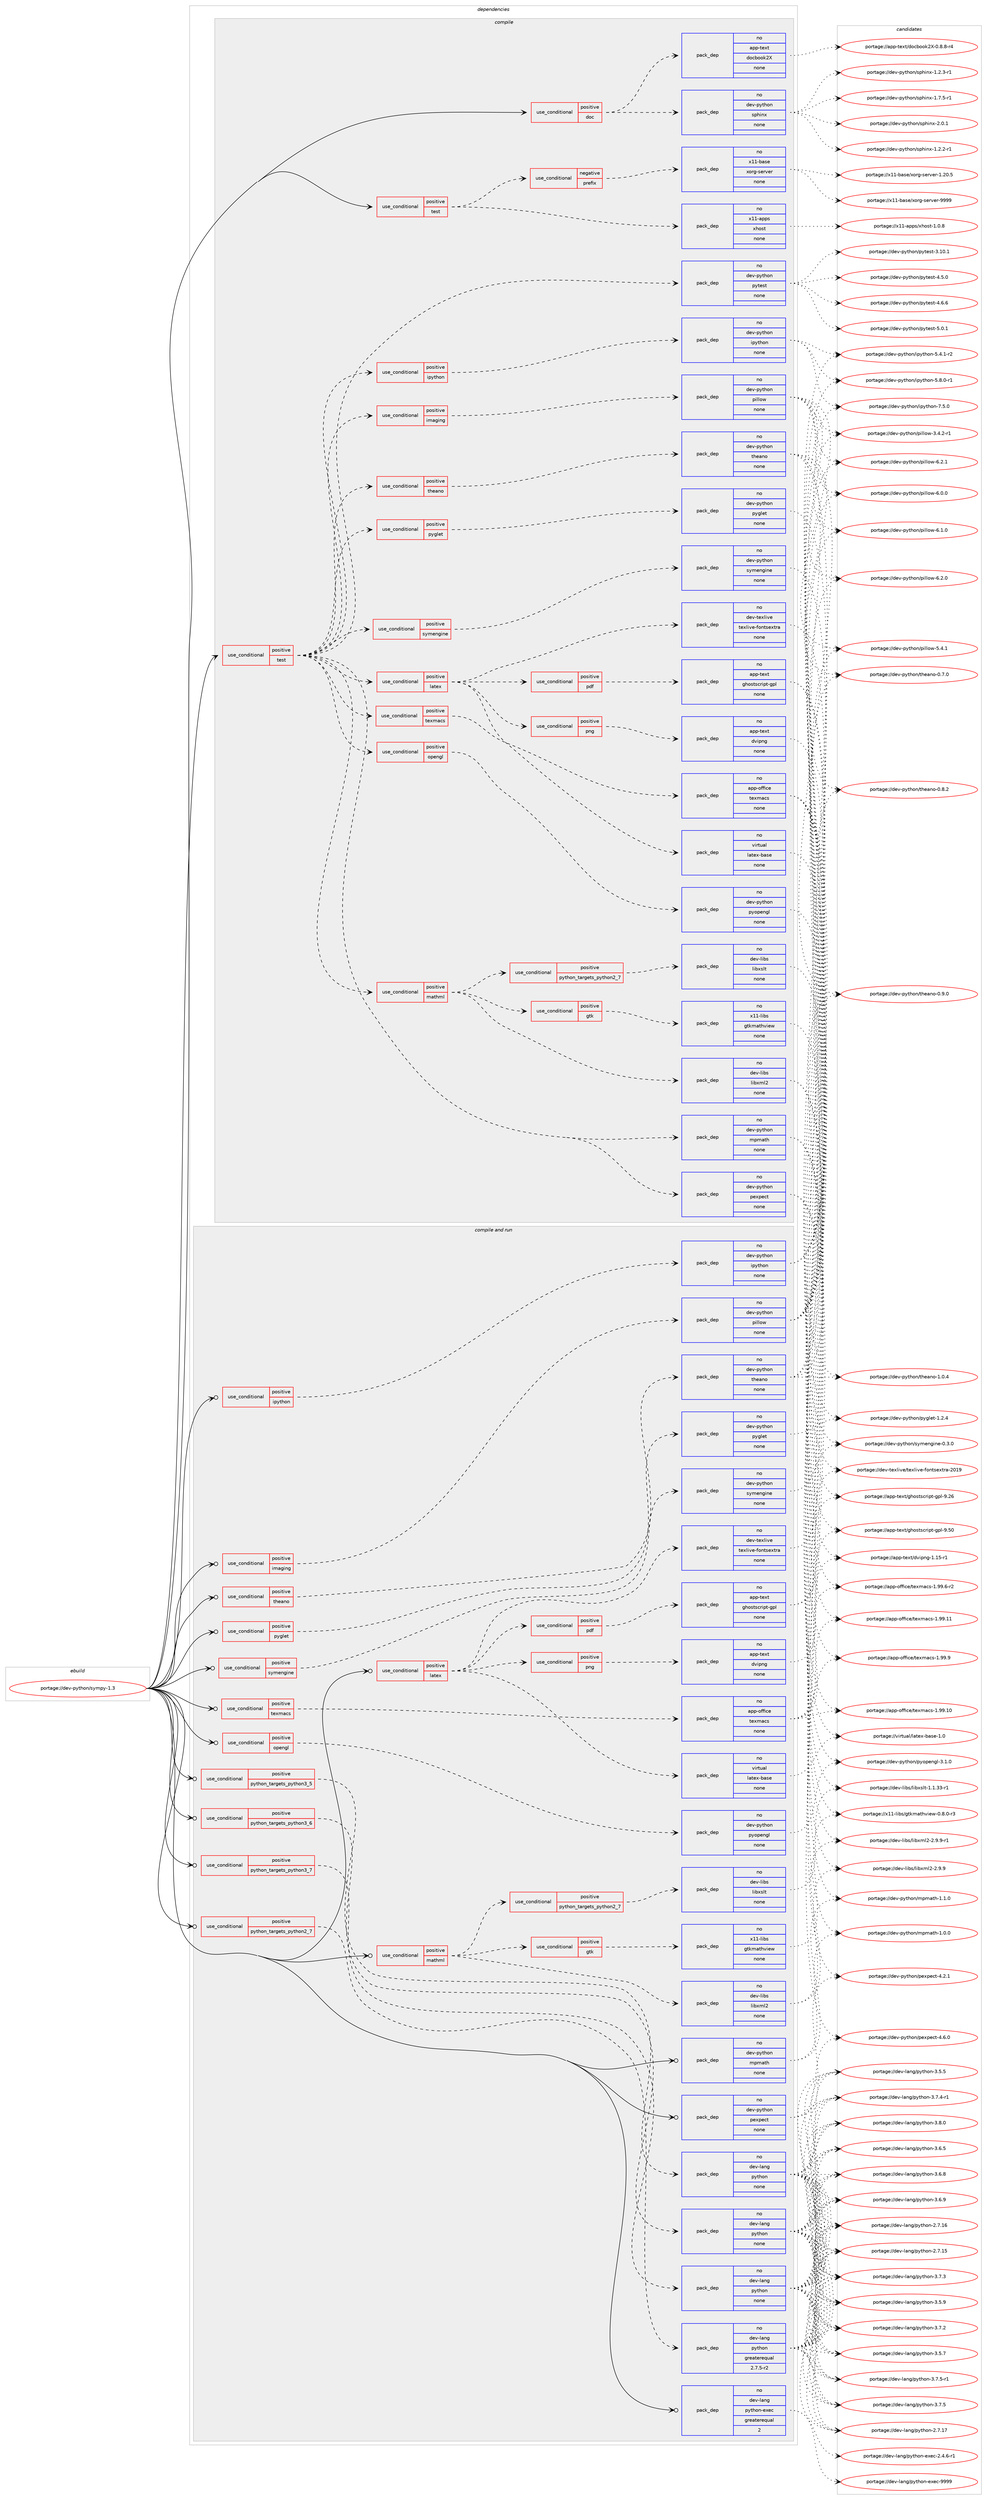 digraph prolog {

# *************
# Graph options
# *************

newrank=true;
concentrate=true;
compound=true;
graph [rankdir=LR,fontname=Helvetica,fontsize=10,ranksep=1.5];#, ranksep=2.5, nodesep=0.2];
edge  [arrowhead=vee];
node  [fontname=Helvetica,fontsize=10];

# **********
# The ebuild
# **********

subgraph cluster_leftcol {
color=gray;
rank=same;
label=<<i>ebuild</i>>;
id [label="portage://dev-python/sympy-1.3", color=red, width=4, href="../dev-python/sympy-1.3.svg"];
}

# ****************
# The dependencies
# ****************

subgraph cluster_midcol {
color=gray;
label=<<i>dependencies</i>>;
subgraph cluster_compile {
fillcolor="#eeeeee";
style=filled;
label=<<i>compile</i>>;
subgraph cond39504 {
dependency174903 [label=<<TABLE BORDER="0" CELLBORDER="1" CELLSPACING="0" CELLPADDING="4"><TR><TD ROWSPAN="3" CELLPADDING="10">use_conditional</TD></TR><TR><TD>positive</TD></TR><TR><TD>doc</TD></TR></TABLE>>, shape=none, color=red];
subgraph pack131995 {
dependency174904 [label=<<TABLE BORDER="0" CELLBORDER="1" CELLSPACING="0" CELLPADDING="4" WIDTH="220"><TR><TD ROWSPAN="6" CELLPADDING="30">pack_dep</TD></TR><TR><TD WIDTH="110">no</TD></TR><TR><TD>dev-python</TD></TR><TR><TD>sphinx</TD></TR><TR><TD>none</TD></TR><TR><TD></TD></TR></TABLE>>, shape=none, color=blue];
}
dependency174903:e -> dependency174904:w [weight=20,style="dashed",arrowhead="vee"];
subgraph pack131996 {
dependency174905 [label=<<TABLE BORDER="0" CELLBORDER="1" CELLSPACING="0" CELLPADDING="4" WIDTH="220"><TR><TD ROWSPAN="6" CELLPADDING="30">pack_dep</TD></TR><TR><TD WIDTH="110">no</TD></TR><TR><TD>app-text</TD></TR><TR><TD>docbook2X</TD></TR><TR><TD>none</TD></TR><TR><TD></TD></TR></TABLE>>, shape=none, color=blue];
}
dependency174903:e -> dependency174905:w [weight=20,style="dashed",arrowhead="vee"];
}
id:e -> dependency174903:w [weight=20,style="solid",arrowhead="vee"];
subgraph cond39505 {
dependency174906 [label=<<TABLE BORDER="0" CELLBORDER="1" CELLSPACING="0" CELLPADDING="4"><TR><TD ROWSPAN="3" CELLPADDING="10">use_conditional</TD></TR><TR><TD>positive</TD></TR><TR><TD>test</TD></TR></TABLE>>, shape=none, color=red];
subgraph cond39506 {
dependency174907 [label=<<TABLE BORDER="0" CELLBORDER="1" CELLSPACING="0" CELLPADDING="4"><TR><TD ROWSPAN="3" CELLPADDING="10">use_conditional</TD></TR><TR><TD>negative</TD></TR><TR><TD>prefix</TD></TR></TABLE>>, shape=none, color=red];
subgraph pack131997 {
dependency174908 [label=<<TABLE BORDER="0" CELLBORDER="1" CELLSPACING="0" CELLPADDING="4" WIDTH="220"><TR><TD ROWSPAN="6" CELLPADDING="30">pack_dep</TD></TR><TR><TD WIDTH="110">no</TD></TR><TR><TD>x11-base</TD></TR><TR><TD>xorg-server</TD></TR><TR><TD>none</TD></TR><TR><TD></TD></TR></TABLE>>, shape=none, color=blue];
}
dependency174907:e -> dependency174908:w [weight=20,style="dashed",arrowhead="vee"];
}
dependency174906:e -> dependency174907:w [weight=20,style="dashed",arrowhead="vee"];
subgraph pack131998 {
dependency174909 [label=<<TABLE BORDER="0" CELLBORDER="1" CELLSPACING="0" CELLPADDING="4" WIDTH="220"><TR><TD ROWSPAN="6" CELLPADDING="30">pack_dep</TD></TR><TR><TD WIDTH="110">no</TD></TR><TR><TD>x11-apps</TD></TR><TR><TD>xhost</TD></TR><TR><TD>none</TD></TR><TR><TD></TD></TR></TABLE>>, shape=none, color=blue];
}
dependency174906:e -> dependency174909:w [weight=20,style="dashed",arrowhead="vee"];
}
id:e -> dependency174906:w [weight=20,style="solid",arrowhead="vee"];
subgraph cond39507 {
dependency174910 [label=<<TABLE BORDER="0" CELLBORDER="1" CELLSPACING="0" CELLPADDING="4"><TR><TD ROWSPAN="3" CELLPADDING="10">use_conditional</TD></TR><TR><TD>positive</TD></TR><TR><TD>test</TD></TR></TABLE>>, shape=none, color=red];
subgraph pack131999 {
dependency174911 [label=<<TABLE BORDER="0" CELLBORDER="1" CELLSPACING="0" CELLPADDING="4" WIDTH="220"><TR><TD ROWSPAN="6" CELLPADDING="30">pack_dep</TD></TR><TR><TD WIDTH="110">no</TD></TR><TR><TD>dev-python</TD></TR><TR><TD>mpmath</TD></TR><TR><TD>none</TD></TR><TR><TD></TD></TR></TABLE>>, shape=none, color=blue];
}
dependency174910:e -> dependency174911:w [weight=20,style="dashed",arrowhead="vee"];
subgraph pack132000 {
dependency174912 [label=<<TABLE BORDER="0" CELLBORDER="1" CELLSPACING="0" CELLPADDING="4" WIDTH="220"><TR><TD ROWSPAN="6" CELLPADDING="30">pack_dep</TD></TR><TR><TD WIDTH="110">no</TD></TR><TR><TD>dev-python</TD></TR><TR><TD>pexpect</TD></TR><TR><TD>none</TD></TR><TR><TD></TD></TR></TABLE>>, shape=none, color=blue];
}
dependency174910:e -> dependency174912:w [weight=20,style="dashed",arrowhead="vee"];
subgraph cond39508 {
dependency174913 [label=<<TABLE BORDER="0" CELLBORDER="1" CELLSPACING="0" CELLPADDING="4"><TR><TD ROWSPAN="3" CELLPADDING="10">use_conditional</TD></TR><TR><TD>positive</TD></TR><TR><TD>imaging</TD></TR></TABLE>>, shape=none, color=red];
subgraph pack132001 {
dependency174914 [label=<<TABLE BORDER="0" CELLBORDER="1" CELLSPACING="0" CELLPADDING="4" WIDTH="220"><TR><TD ROWSPAN="6" CELLPADDING="30">pack_dep</TD></TR><TR><TD WIDTH="110">no</TD></TR><TR><TD>dev-python</TD></TR><TR><TD>pillow</TD></TR><TR><TD>none</TD></TR><TR><TD></TD></TR></TABLE>>, shape=none, color=blue];
}
dependency174913:e -> dependency174914:w [weight=20,style="dashed",arrowhead="vee"];
}
dependency174910:e -> dependency174913:w [weight=20,style="dashed",arrowhead="vee"];
subgraph cond39509 {
dependency174915 [label=<<TABLE BORDER="0" CELLBORDER="1" CELLSPACING="0" CELLPADDING="4"><TR><TD ROWSPAN="3" CELLPADDING="10">use_conditional</TD></TR><TR><TD>positive</TD></TR><TR><TD>ipython</TD></TR></TABLE>>, shape=none, color=red];
subgraph pack132002 {
dependency174916 [label=<<TABLE BORDER="0" CELLBORDER="1" CELLSPACING="0" CELLPADDING="4" WIDTH="220"><TR><TD ROWSPAN="6" CELLPADDING="30">pack_dep</TD></TR><TR><TD WIDTH="110">no</TD></TR><TR><TD>dev-python</TD></TR><TR><TD>ipython</TD></TR><TR><TD>none</TD></TR><TR><TD></TD></TR></TABLE>>, shape=none, color=blue];
}
dependency174915:e -> dependency174916:w [weight=20,style="dashed",arrowhead="vee"];
}
dependency174910:e -> dependency174915:w [weight=20,style="dashed",arrowhead="vee"];
subgraph cond39510 {
dependency174917 [label=<<TABLE BORDER="0" CELLBORDER="1" CELLSPACING="0" CELLPADDING="4"><TR><TD ROWSPAN="3" CELLPADDING="10">use_conditional</TD></TR><TR><TD>positive</TD></TR><TR><TD>latex</TD></TR></TABLE>>, shape=none, color=red];
subgraph pack132003 {
dependency174918 [label=<<TABLE BORDER="0" CELLBORDER="1" CELLSPACING="0" CELLPADDING="4" WIDTH="220"><TR><TD ROWSPAN="6" CELLPADDING="30">pack_dep</TD></TR><TR><TD WIDTH="110">no</TD></TR><TR><TD>virtual</TD></TR><TR><TD>latex-base</TD></TR><TR><TD>none</TD></TR><TR><TD></TD></TR></TABLE>>, shape=none, color=blue];
}
dependency174917:e -> dependency174918:w [weight=20,style="dashed",arrowhead="vee"];
subgraph pack132004 {
dependency174919 [label=<<TABLE BORDER="0" CELLBORDER="1" CELLSPACING="0" CELLPADDING="4" WIDTH="220"><TR><TD ROWSPAN="6" CELLPADDING="30">pack_dep</TD></TR><TR><TD WIDTH="110">no</TD></TR><TR><TD>dev-texlive</TD></TR><TR><TD>texlive-fontsextra</TD></TR><TR><TD>none</TD></TR><TR><TD></TD></TR></TABLE>>, shape=none, color=blue];
}
dependency174917:e -> dependency174919:w [weight=20,style="dashed",arrowhead="vee"];
subgraph cond39511 {
dependency174920 [label=<<TABLE BORDER="0" CELLBORDER="1" CELLSPACING="0" CELLPADDING="4"><TR><TD ROWSPAN="3" CELLPADDING="10">use_conditional</TD></TR><TR><TD>positive</TD></TR><TR><TD>png</TD></TR></TABLE>>, shape=none, color=red];
subgraph pack132005 {
dependency174921 [label=<<TABLE BORDER="0" CELLBORDER="1" CELLSPACING="0" CELLPADDING="4" WIDTH="220"><TR><TD ROWSPAN="6" CELLPADDING="30">pack_dep</TD></TR><TR><TD WIDTH="110">no</TD></TR><TR><TD>app-text</TD></TR><TR><TD>dvipng</TD></TR><TR><TD>none</TD></TR><TR><TD></TD></TR></TABLE>>, shape=none, color=blue];
}
dependency174920:e -> dependency174921:w [weight=20,style="dashed",arrowhead="vee"];
}
dependency174917:e -> dependency174920:w [weight=20,style="dashed",arrowhead="vee"];
subgraph cond39512 {
dependency174922 [label=<<TABLE BORDER="0" CELLBORDER="1" CELLSPACING="0" CELLPADDING="4"><TR><TD ROWSPAN="3" CELLPADDING="10">use_conditional</TD></TR><TR><TD>positive</TD></TR><TR><TD>pdf</TD></TR></TABLE>>, shape=none, color=red];
subgraph pack132006 {
dependency174923 [label=<<TABLE BORDER="0" CELLBORDER="1" CELLSPACING="0" CELLPADDING="4" WIDTH="220"><TR><TD ROWSPAN="6" CELLPADDING="30">pack_dep</TD></TR><TR><TD WIDTH="110">no</TD></TR><TR><TD>app-text</TD></TR><TR><TD>ghostscript-gpl</TD></TR><TR><TD>none</TD></TR><TR><TD></TD></TR></TABLE>>, shape=none, color=blue];
}
dependency174922:e -> dependency174923:w [weight=20,style="dashed",arrowhead="vee"];
}
dependency174917:e -> dependency174922:w [weight=20,style="dashed",arrowhead="vee"];
}
dependency174910:e -> dependency174917:w [weight=20,style="dashed",arrowhead="vee"];
subgraph cond39513 {
dependency174924 [label=<<TABLE BORDER="0" CELLBORDER="1" CELLSPACING="0" CELLPADDING="4"><TR><TD ROWSPAN="3" CELLPADDING="10">use_conditional</TD></TR><TR><TD>positive</TD></TR><TR><TD>mathml</TD></TR></TABLE>>, shape=none, color=red];
subgraph pack132007 {
dependency174925 [label=<<TABLE BORDER="0" CELLBORDER="1" CELLSPACING="0" CELLPADDING="4" WIDTH="220"><TR><TD ROWSPAN="6" CELLPADDING="30">pack_dep</TD></TR><TR><TD WIDTH="110">no</TD></TR><TR><TD>dev-libs</TD></TR><TR><TD>libxml2</TD></TR><TR><TD>none</TD></TR><TR><TD></TD></TR></TABLE>>, shape=none, color=blue];
}
dependency174924:e -> dependency174925:w [weight=20,style="dashed",arrowhead="vee"];
subgraph cond39514 {
dependency174926 [label=<<TABLE BORDER="0" CELLBORDER="1" CELLSPACING="0" CELLPADDING="4"><TR><TD ROWSPAN="3" CELLPADDING="10">use_conditional</TD></TR><TR><TD>positive</TD></TR><TR><TD>python_targets_python2_7</TD></TR></TABLE>>, shape=none, color=red];
subgraph pack132008 {
dependency174927 [label=<<TABLE BORDER="0" CELLBORDER="1" CELLSPACING="0" CELLPADDING="4" WIDTH="220"><TR><TD ROWSPAN="6" CELLPADDING="30">pack_dep</TD></TR><TR><TD WIDTH="110">no</TD></TR><TR><TD>dev-libs</TD></TR><TR><TD>libxslt</TD></TR><TR><TD>none</TD></TR><TR><TD></TD></TR></TABLE>>, shape=none, color=blue];
}
dependency174926:e -> dependency174927:w [weight=20,style="dashed",arrowhead="vee"];
}
dependency174924:e -> dependency174926:w [weight=20,style="dashed",arrowhead="vee"];
subgraph cond39515 {
dependency174928 [label=<<TABLE BORDER="0" CELLBORDER="1" CELLSPACING="0" CELLPADDING="4"><TR><TD ROWSPAN="3" CELLPADDING="10">use_conditional</TD></TR><TR><TD>positive</TD></TR><TR><TD>gtk</TD></TR></TABLE>>, shape=none, color=red];
subgraph pack132009 {
dependency174929 [label=<<TABLE BORDER="0" CELLBORDER="1" CELLSPACING="0" CELLPADDING="4" WIDTH="220"><TR><TD ROWSPAN="6" CELLPADDING="30">pack_dep</TD></TR><TR><TD WIDTH="110">no</TD></TR><TR><TD>x11-libs</TD></TR><TR><TD>gtkmathview</TD></TR><TR><TD>none</TD></TR><TR><TD></TD></TR></TABLE>>, shape=none, color=blue];
}
dependency174928:e -> dependency174929:w [weight=20,style="dashed",arrowhead="vee"];
}
dependency174924:e -> dependency174928:w [weight=20,style="dashed",arrowhead="vee"];
}
dependency174910:e -> dependency174924:w [weight=20,style="dashed",arrowhead="vee"];
subgraph cond39516 {
dependency174930 [label=<<TABLE BORDER="0" CELLBORDER="1" CELLSPACING="0" CELLPADDING="4"><TR><TD ROWSPAN="3" CELLPADDING="10">use_conditional</TD></TR><TR><TD>positive</TD></TR><TR><TD>opengl</TD></TR></TABLE>>, shape=none, color=red];
subgraph pack132010 {
dependency174931 [label=<<TABLE BORDER="0" CELLBORDER="1" CELLSPACING="0" CELLPADDING="4" WIDTH="220"><TR><TD ROWSPAN="6" CELLPADDING="30">pack_dep</TD></TR><TR><TD WIDTH="110">no</TD></TR><TR><TD>dev-python</TD></TR><TR><TD>pyopengl</TD></TR><TR><TD>none</TD></TR><TR><TD></TD></TR></TABLE>>, shape=none, color=blue];
}
dependency174930:e -> dependency174931:w [weight=20,style="dashed",arrowhead="vee"];
}
dependency174910:e -> dependency174930:w [weight=20,style="dashed",arrowhead="vee"];
subgraph cond39517 {
dependency174932 [label=<<TABLE BORDER="0" CELLBORDER="1" CELLSPACING="0" CELLPADDING="4"><TR><TD ROWSPAN="3" CELLPADDING="10">use_conditional</TD></TR><TR><TD>positive</TD></TR><TR><TD>pyglet</TD></TR></TABLE>>, shape=none, color=red];
subgraph pack132011 {
dependency174933 [label=<<TABLE BORDER="0" CELLBORDER="1" CELLSPACING="0" CELLPADDING="4" WIDTH="220"><TR><TD ROWSPAN="6" CELLPADDING="30">pack_dep</TD></TR><TR><TD WIDTH="110">no</TD></TR><TR><TD>dev-python</TD></TR><TR><TD>pyglet</TD></TR><TR><TD>none</TD></TR><TR><TD></TD></TR></TABLE>>, shape=none, color=blue];
}
dependency174932:e -> dependency174933:w [weight=20,style="dashed",arrowhead="vee"];
}
dependency174910:e -> dependency174932:w [weight=20,style="dashed",arrowhead="vee"];
subgraph cond39518 {
dependency174934 [label=<<TABLE BORDER="0" CELLBORDER="1" CELLSPACING="0" CELLPADDING="4"><TR><TD ROWSPAN="3" CELLPADDING="10">use_conditional</TD></TR><TR><TD>positive</TD></TR><TR><TD>symengine</TD></TR></TABLE>>, shape=none, color=red];
subgraph pack132012 {
dependency174935 [label=<<TABLE BORDER="0" CELLBORDER="1" CELLSPACING="0" CELLPADDING="4" WIDTH="220"><TR><TD ROWSPAN="6" CELLPADDING="30">pack_dep</TD></TR><TR><TD WIDTH="110">no</TD></TR><TR><TD>dev-python</TD></TR><TR><TD>symengine</TD></TR><TR><TD>none</TD></TR><TR><TD></TD></TR></TABLE>>, shape=none, color=blue];
}
dependency174934:e -> dependency174935:w [weight=20,style="dashed",arrowhead="vee"];
}
dependency174910:e -> dependency174934:w [weight=20,style="dashed",arrowhead="vee"];
subgraph cond39519 {
dependency174936 [label=<<TABLE BORDER="0" CELLBORDER="1" CELLSPACING="0" CELLPADDING="4"><TR><TD ROWSPAN="3" CELLPADDING="10">use_conditional</TD></TR><TR><TD>positive</TD></TR><TR><TD>texmacs</TD></TR></TABLE>>, shape=none, color=red];
subgraph pack132013 {
dependency174937 [label=<<TABLE BORDER="0" CELLBORDER="1" CELLSPACING="0" CELLPADDING="4" WIDTH="220"><TR><TD ROWSPAN="6" CELLPADDING="30">pack_dep</TD></TR><TR><TD WIDTH="110">no</TD></TR><TR><TD>app-office</TD></TR><TR><TD>texmacs</TD></TR><TR><TD>none</TD></TR><TR><TD></TD></TR></TABLE>>, shape=none, color=blue];
}
dependency174936:e -> dependency174937:w [weight=20,style="dashed",arrowhead="vee"];
}
dependency174910:e -> dependency174936:w [weight=20,style="dashed",arrowhead="vee"];
subgraph cond39520 {
dependency174938 [label=<<TABLE BORDER="0" CELLBORDER="1" CELLSPACING="0" CELLPADDING="4"><TR><TD ROWSPAN="3" CELLPADDING="10">use_conditional</TD></TR><TR><TD>positive</TD></TR><TR><TD>theano</TD></TR></TABLE>>, shape=none, color=red];
subgraph pack132014 {
dependency174939 [label=<<TABLE BORDER="0" CELLBORDER="1" CELLSPACING="0" CELLPADDING="4" WIDTH="220"><TR><TD ROWSPAN="6" CELLPADDING="30">pack_dep</TD></TR><TR><TD WIDTH="110">no</TD></TR><TR><TD>dev-python</TD></TR><TR><TD>theano</TD></TR><TR><TD>none</TD></TR><TR><TD></TD></TR></TABLE>>, shape=none, color=blue];
}
dependency174938:e -> dependency174939:w [weight=20,style="dashed",arrowhead="vee"];
}
dependency174910:e -> dependency174938:w [weight=20,style="dashed",arrowhead="vee"];
subgraph pack132015 {
dependency174940 [label=<<TABLE BORDER="0" CELLBORDER="1" CELLSPACING="0" CELLPADDING="4" WIDTH="220"><TR><TD ROWSPAN="6" CELLPADDING="30">pack_dep</TD></TR><TR><TD WIDTH="110">no</TD></TR><TR><TD>dev-python</TD></TR><TR><TD>pytest</TD></TR><TR><TD>none</TD></TR><TR><TD></TD></TR></TABLE>>, shape=none, color=blue];
}
dependency174910:e -> dependency174940:w [weight=20,style="dashed",arrowhead="vee"];
}
id:e -> dependency174910:w [weight=20,style="solid",arrowhead="vee"];
}
subgraph cluster_compileandrun {
fillcolor="#eeeeee";
style=filled;
label=<<i>compile and run</i>>;
subgraph cond39521 {
dependency174941 [label=<<TABLE BORDER="0" CELLBORDER="1" CELLSPACING="0" CELLPADDING="4"><TR><TD ROWSPAN="3" CELLPADDING="10">use_conditional</TD></TR><TR><TD>positive</TD></TR><TR><TD>imaging</TD></TR></TABLE>>, shape=none, color=red];
subgraph pack132016 {
dependency174942 [label=<<TABLE BORDER="0" CELLBORDER="1" CELLSPACING="0" CELLPADDING="4" WIDTH="220"><TR><TD ROWSPAN="6" CELLPADDING="30">pack_dep</TD></TR><TR><TD WIDTH="110">no</TD></TR><TR><TD>dev-python</TD></TR><TR><TD>pillow</TD></TR><TR><TD>none</TD></TR><TR><TD></TD></TR></TABLE>>, shape=none, color=blue];
}
dependency174941:e -> dependency174942:w [weight=20,style="dashed",arrowhead="vee"];
}
id:e -> dependency174941:w [weight=20,style="solid",arrowhead="odotvee"];
subgraph cond39522 {
dependency174943 [label=<<TABLE BORDER="0" CELLBORDER="1" CELLSPACING="0" CELLPADDING="4"><TR><TD ROWSPAN="3" CELLPADDING="10">use_conditional</TD></TR><TR><TD>positive</TD></TR><TR><TD>ipython</TD></TR></TABLE>>, shape=none, color=red];
subgraph pack132017 {
dependency174944 [label=<<TABLE BORDER="0" CELLBORDER="1" CELLSPACING="0" CELLPADDING="4" WIDTH="220"><TR><TD ROWSPAN="6" CELLPADDING="30">pack_dep</TD></TR><TR><TD WIDTH="110">no</TD></TR><TR><TD>dev-python</TD></TR><TR><TD>ipython</TD></TR><TR><TD>none</TD></TR><TR><TD></TD></TR></TABLE>>, shape=none, color=blue];
}
dependency174943:e -> dependency174944:w [weight=20,style="dashed",arrowhead="vee"];
}
id:e -> dependency174943:w [weight=20,style="solid",arrowhead="odotvee"];
subgraph cond39523 {
dependency174945 [label=<<TABLE BORDER="0" CELLBORDER="1" CELLSPACING="0" CELLPADDING="4"><TR><TD ROWSPAN="3" CELLPADDING="10">use_conditional</TD></TR><TR><TD>positive</TD></TR><TR><TD>latex</TD></TR></TABLE>>, shape=none, color=red];
subgraph pack132018 {
dependency174946 [label=<<TABLE BORDER="0" CELLBORDER="1" CELLSPACING="0" CELLPADDING="4" WIDTH="220"><TR><TD ROWSPAN="6" CELLPADDING="30">pack_dep</TD></TR><TR><TD WIDTH="110">no</TD></TR><TR><TD>virtual</TD></TR><TR><TD>latex-base</TD></TR><TR><TD>none</TD></TR><TR><TD></TD></TR></TABLE>>, shape=none, color=blue];
}
dependency174945:e -> dependency174946:w [weight=20,style="dashed",arrowhead="vee"];
subgraph pack132019 {
dependency174947 [label=<<TABLE BORDER="0" CELLBORDER="1" CELLSPACING="0" CELLPADDING="4" WIDTH="220"><TR><TD ROWSPAN="6" CELLPADDING="30">pack_dep</TD></TR><TR><TD WIDTH="110">no</TD></TR><TR><TD>dev-texlive</TD></TR><TR><TD>texlive-fontsextra</TD></TR><TR><TD>none</TD></TR><TR><TD></TD></TR></TABLE>>, shape=none, color=blue];
}
dependency174945:e -> dependency174947:w [weight=20,style="dashed",arrowhead="vee"];
subgraph cond39524 {
dependency174948 [label=<<TABLE BORDER="0" CELLBORDER="1" CELLSPACING="0" CELLPADDING="4"><TR><TD ROWSPAN="3" CELLPADDING="10">use_conditional</TD></TR><TR><TD>positive</TD></TR><TR><TD>png</TD></TR></TABLE>>, shape=none, color=red];
subgraph pack132020 {
dependency174949 [label=<<TABLE BORDER="0" CELLBORDER="1" CELLSPACING="0" CELLPADDING="4" WIDTH="220"><TR><TD ROWSPAN="6" CELLPADDING="30">pack_dep</TD></TR><TR><TD WIDTH="110">no</TD></TR><TR><TD>app-text</TD></TR><TR><TD>dvipng</TD></TR><TR><TD>none</TD></TR><TR><TD></TD></TR></TABLE>>, shape=none, color=blue];
}
dependency174948:e -> dependency174949:w [weight=20,style="dashed",arrowhead="vee"];
}
dependency174945:e -> dependency174948:w [weight=20,style="dashed",arrowhead="vee"];
subgraph cond39525 {
dependency174950 [label=<<TABLE BORDER="0" CELLBORDER="1" CELLSPACING="0" CELLPADDING="4"><TR><TD ROWSPAN="3" CELLPADDING="10">use_conditional</TD></TR><TR><TD>positive</TD></TR><TR><TD>pdf</TD></TR></TABLE>>, shape=none, color=red];
subgraph pack132021 {
dependency174951 [label=<<TABLE BORDER="0" CELLBORDER="1" CELLSPACING="0" CELLPADDING="4" WIDTH="220"><TR><TD ROWSPAN="6" CELLPADDING="30">pack_dep</TD></TR><TR><TD WIDTH="110">no</TD></TR><TR><TD>app-text</TD></TR><TR><TD>ghostscript-gpl</TD></TR><TR><TD>none</TD></TR><TR><TD></TD></TR></TABLE>>, shape=none, color=blue];
}
dependency174950:e -> dependency174951:w [weight=20,style="dashed",arrowhead="vee"];
}
dependency174945:e -> dependency174950:w [weight=20,style="dashed",arrowhead="vee"];
}
id:e -> dependency174945:w [weight=20,style="solid",arrowhead="odotvee"];
subgraph cond39526 {
dependency174952 [label=<<TABLE BORDER="0" CELLBORDER="1" CELLSPACING="0" CELLPADDING="4"><TR><TD ROWSPAN="3" CELLPADDING="10">use_conditional</TD></TR><TR><TD>positive</TD></TR><TR><TD>mathml</TD></TR></TABLE>>, shape=none, color=red];
subgraph pack132022 {
dependency174953 [label=<<TABLE BORDER="0" CELLBORDER="1" CELLSPACING="0" CELLPADDING="4" WIDTH="220"><TR><TD ROWSPAN="6" CELLPADDING="30">pack_dep</TD></TR><TR><TD WIDTH="110">no</TD></TR><TR><TD>dev-libs</TD></TR><TR><TD>libxml2</TD></TR><TR><TD>none</TD></TR><TR><TD></TD></TR></TABLE>>, shape=none, color=blue];
}
dependency174952:e -> dependency174953:w [weight=20,style="dashed",arrowhead="vee"];
subgraph cond39527 {
dependency174954 [label=<<TABLE BORDER="0" CELLBORDER="1" CELLSPACING="0" CELLPADDING="4"><TR><TD ROWSPAN="3" CELLPADDING="10">use_conditional</TD></TR><TR><TD>positive</TD></TR><TR><TD>python_targets_python2_7</TD></TR></TABLE>>, shape=none, color=red];
subgraph pack132023 {
dependency174955 [label=<<TABLE BORDER="0" CELLBORDER="1" CELLSPACING="0" CELLPADDING="4" WIDTH="220"><TR><TD ROWSPAN="6" CELLPADDING="30">pack_dep</TD></TR><TR><TD WIDTH="110">no</TD></TR><TR><TD>dev-libs</TD></TR><TR><TD>libxslt</TD></TR><TR><TD>none</TD></TR><TR><TD></TD></TR></TABLE>>, shape=none, color=blue];
}
dependency174954:e -> dependency174955:w [weight=20,style="dashed",arrowhead="vee"];
}
dependency174952:e -> dependency174954:w [weight=20,style="dashed",arrowhead="vee"];
subgraph cond39528 {
dependency174956 [label=<<TABLE BORDER="0" CELLBORDER="1" CELLSPACING="0" CELLPADDING="4"><TR><TD ROWSPAN="3" CELLPADDING="10">use_conditional</TD></TR><TR><TD>positive</TD></TR><TR><TD>gtk</TD></TR></TABLE>>, shape=none, color=red];
subgraph pack132024 {
dependency174957 [label=<<TABLE BORDER="0" CELLBORDER="1" CELLSPACING="0" CELLPADDING="4" WIDTH="220"><TR><TD ROWSPAN="6" CELLPADDING="30">pack_dep</TD></TR><TR><TD WIDTH="110">no</TD></TR><TR><TD>x11-libs</TD></TR><TR><TD>gtkmathview</TD></TR><TR><TD>none</TD></TR><TR><TD></TD></TR></TABLE>>, shape=none, color=blue];
}
dependency174956:e -> dependency174957:w [weight=20,style="dashed",arrowhead="vee"];
}
dependency174952:e -> dependency174956:w [weight=20,style="dashed",arrowhead="vee"];
}
id:e -> dependency174952:w [weight=20,style="solid",arrowhead="odotvee"];
subgraph cond39529 {
dependency174958 [label=<<TABLE BORDER="0" CELLBORDER="1" CELLSPACING="0" CELLPADDING="4"><TR><TD ROWSPAN="3" CELLPADDING="10">use_conditional</TD></TR><TR><TD>positive</TD></TR><TR><TD>opengl</TD></TR></TABLE>>, shape=none, color=red];
subgraph pack132025 {
dependency174959 [label=<<TABLE BORDER="0" CELLBORDER="1" CELLSPACING="0" CELLPADDING="4" WIDTH="220"><TR><TD ROWSPAN="6" CELLPADDING="30">pack_dep</TD></TR><TR><TD WIDTH="110">no</TD></TR><TR><TD>dev-python</TD></TR><TR><TD>pyopengl</TD></TR><TR><TD>none</TD></TR><TR><TD></TD></TR></TABLE>>, shape=none, color=blue];
}
dependency174958:e -> dependency174959:w [weight=20,style="dashed",arrowhead="vee"];
}
id:e -> dependency174958:w [weight=20,style="solid",arrowhead="odotvee"];
subgraph cond39530 {
dependency174960 [label=<<TABLE BORDER="0" CELLBORDER="1" CELLSPACING="0" CELLPADDING="4"><TR><TD ROWSPAN="3" CELLPADDING="10">use_conditional</TD></TR><TR><TD>positive</TD></TR><TR><TD>pyglet</TD></TR></TABLE>>, shape=none, color=red];
subgraph pack132026 {
dependency174961 [label=<<TABLE BORDER="0" CELLBORDER="1" CELLSPACING="0" CELLPADDING="4" WIDTH="220"><TR><TD ROWSPAN="6" CELLPADDING="30">pack_dep</TD></TR><TR><TD WIDTH="110">no</TD></TR><TR><TD>dev-python</TD></TR><TR><TD>pyglet</TD></TR><TR><TD>none</TD></TR><TR><TD></TD></TR></TABLE>>, shape=none, color=blue];
}
dependency174960:e -> dependency174961:w [weight=20,style="dashed",arrowhead="vee"];
}
id:e -> dependency174960:w [weight=20,style="solid",arrowhead="odotvee"];
subgraph cond39531 {
dependency174962 [label=<<TABLE BORDER="0" CELLBORDER="1" CELLSPACING="0" CELLPADDING="4"><TR><TD ROWSPAN="3" CELLPADDING="10">use_conditional</TD></TR><TR><TD>positive</TD></TR><TR><TD>python_targets_python2_7</TD></TR></TABLE>>, shape=none, color=red];
subgraph pack132027 {
dependency174963 [label=<<TABLE BORDER="0" CELLBORDER="1" CELLSPACING="0" CELLPADDING="4" WIDTH="220"><TR><TD ROWSPAN="6" CELLPADDING="30">pack_dep</TD></TR><TR><TD WIDTH="110">no</TD></TR><TR><TD>dev-lang</TD></TR><TR><TD>python</TD></TR><TR><TD>greaterequal</TD></TR><TR><TD>2.7.5-r2</TD></TR></TABLE>>, shape=none, color=blue];
}
dependency174962:e -> dependency174963:w [weight=20,style="dashed",arrowhead="vee"];
}
id:e -> dependency174962:w [weight=20,style="solid",arrowhead="odotvee"];
subgraph cond39532 {
dependency174964 [label=<<TABLE BORDER="0" CELLBORDER="1" CELLSPACING="0" CELLPADDING="4"><TR><TD ROWSPAN="3" CELLPADDING="10">use_conditional</TD></TR><TR><TD>positive</TD></TR><TR><TD>python_targets_python3_5</TD></TR></TABLE>>, shape=none, color=red];
subgraph pack132028 {
dependency174965 [label=<<TABLE BORDER="0" CELLBORDER="1" CELLSPACING="0" CELLPADDING="4" WIDTH="220"><TR><TD ROWSPAN="6" CELLPADDING="30">pack_dep</TD></TR><TR><TD WIDTH="110">no</TD></TR><TR><TD>dev-lang</TD></TR><TR><TD>python</TD></TR><TR><TD>none</TD></TR><TR><TD></TD></TR></TABLE>>, shape=none, color=blue];
}
dependency174964:e -> dependency174965:w [weight=20,style="dashed",arrowhead="vee"];
}
id:e -> dependency174964:w [weight=20,style="solid",arrowhead="odotvee"];
subgraph cond39533 {
dependency174966 [label=<<TABLE BORDER="0" CELLBORDER="1" CELLSPACING="0" CELLPADDING="4"><TR><TD ROWSPAN="3" CELLPADDING="10">use_conditional</TD></TR><TR><TD>positive</TD></TR><TR><TD>python_targets_python3_6</TD></TR></TABLE>>, shape=none, color=red];
subgraph pack132029 {
dependency174967 [label=<<TABLE BORDER="0" CELLBORDER="1" CELLSPACING="0" CELLPADDING="4" WIDTH="220"><TR><TD ROWSPAN="6" CELLPADDING="30">pack_dep</TD></TR><TR><TD WIDTH="110">no</TD></TR><TR><TD>dev-lang</TD></TR><TR><TD>python</TD></TR><TR><TD>none</TD></TR><TR><TD></TD></TR></TABLE>>, shape=none, color=blue];
}
dependency174966:e -> dependency174967:w [weight=20,style="dashed",arrowhead="vee"];
}
id:e -> dependency174966:w [weight=20,style="solid",arrowhead="odotvee"];
subgraph cond39534 {
dependency174968 [label=<<TABLE BORDER="0" CELLBORDER="1" CELLSPACING="0" CELLPADDING="4"><TR><TD ROWSPAN="3" CELLPADDING="10">use_conditional</TD></TR><TR><TD>positive</TD></TR><TR><TD>python_targets_python3_7</TD></TR></TABLE>>, shape=none, color=red];
subgraph pack132030 {
dependency174969 [label=<<TABLE BORDER="0" CELLBORDER="1" CELLSPACING="0" CELLPADDING="4" WIDTH="220"><TR><TD ROWSPAN="6" CELLPADDING="30">pack_dep</TD></TR><TR><TD WIDTH="110">no</TD></TR><TR><TD>dev-lang</TD></TR><TR><TD>python</TD></TR><TR><TD>none</TD></TR><TR><TD></TD></TR></TABLE>>, shape=none, color=blue];
}
dependency174968:e -> dependency174969:w [weight=20,style="dashed",arrowhead="vee"];
}
id:e -> dependency174968:w [weight=20,style="solid",arrowhead="odotvee"];
subgraph cond39535 {
dependency174970 [label=<<TABLE BORDER="0" CELLBORDER="1" CELLSPACING="0" CELLPADDING="4"><TR><TD ROWSPAN="3" CELLPADDING="10">use_conditional</TD></TR><TR><TD>positive</TD></TR><TR><TD>symengine</TD></TR></TABLE>>, shape=none, color=red];
subgraph pack132031 {
dependency174971 [label=<<TABLE BORDER="0" CELLBORDER="1" CELLSPACING="0" CELLPADDING="4" WIDTH="220"><TR><TD ROWSPAN="6" CELLPADDING="30">pack_dep</TD></TR><TR><TD WIDTH="110">no</TD></TR><TR><TD>dev-python</TD></TR><TR><TD>symengine</TD></TR><TR><TD>none</TD></TR><TR><TD></TD></TR></TABLE>>, shape=none, color=blue];
}
dependency174970:e -> dependency174971:w [weight=20,style="dashed",arrowhead="vee"];
}
id:e -> dependency174970:w [weight=20,style="solid",arrowhead="odotvee"];
subgraph cond39536 {
dependency174972 [label=<<TABLE BORDER="0" CELLBORDER="1" CELLSPACING="0" CELLPADDING="4"><TR><TD ROWSPAN="3" CELLPADDING="10">use_conditional</TD></TR><TR><TD>positive</TD></TR><TR><TD>texmacs</TD></TR></TABLE>>, shape=none, color=red];
subgraph pack132032 {
dependency174973 [label=<<TABLE BORDER="0" CELLBORDER="1" CELLSPACING="0" CELLPADDING="4" WIDTH="220"><TR><TD ROWSPAN="6" CELLPADDING="30">pack_dep</TD></TR><TR><TD WIDTH="110">no</TD></TR><TR><TD>app-office</TD></TR><TR><TD>texmacs</TD></TR><TR><TD>none</TD></TR><TR><TD></TD></TR></TABLE>>, shape=none, color=blue];
}
dependency174972:e -> dependency174973:w [weight=20,style="dashed",arrowhead="vee"];
}
id:e -> dependency174972:w [weight=20,style="solid",arrowhead="odotvee"];
subgraph cond39537 {
dependency174974 [label=<<TABLE BORDER="0" CELLBORDER="1" CELLSPACING="0" CELLPADDING="4"><TR><TD ROWSPAN="3" CELLPADDING="10">use_conditional</TD></TR><TR><TD>positive</TD></TR><TR><TD>theano</TD></TR></TABLE>>, shape=none, color=red];
subgraph pack132033 {
dependency174975 [label=<<TABLE BORDER="0" CELLBORDER="1" CELLSPACING="0" CELLPADDING="4" WIDTH="220"><TR><TD ROWSPAN="6" CELLPADDING="30">pack_dep</TD></TR><TR><TD WIDTH="110">no</TD></TR><TR><TD>dev-python</TD></TR><TR><TD>theano</TD></TR><TR><TD>none</TD></TR><TR><TD></TD></TR></TABLE>>, shape=none, color=blue];
}
dependency174974:e -> dependency174975:w [weight=20,style="dashed",arrowhead="vee"];
}
id:e -> dependency174974:w [weight=20,style="solid",arrowhead="odotvee"];
subgraph pack132034 {
dependency174976 [label=<<TABLE BORDER="0" CELLBORDER="1" CELLSPACING="0" CELLPADDING="4" WIDTH="220"><TR><TD ROWSPAN="6" CELLPADDING="30">pack_dep</TD></TR><TR><TD WIDTH="110">no</TD></TR><TR><TD>dev-lang</TD></TR><TR><TD>python-exec</TD></TR><TR><TD>greaterequal</TD></TR><TR><TD>2</TD></TR></TABLE>>, shape=none, color=blue];
}
id:e -> dependency174976:w [weight=20,style="solid",arrowhead="odotvee"];
subgraph pack132035 {
dependency174977 [label=<<TABLE BORDER="0" CELLBORDER="1" CELLSPACING="0" CELLPADDING="4" WIDTH="220"><TR><TD ROWSPAN="6" CELLPADDING="30">pack_dep</TD></TR><TR><TD WIDTH="110">no</TD></TR><TR><TD>dev-python</TD></TR><TR><TD>mpmath</TD></TR><TR><TD>none</TD></TR><TR><TD></TD></TR></TABLE>>, shape=none, color=blue];
}
id:e -> dependency174977:w [weight=20,style="solid",arrowhead="odotvee"];
subgraph pack132036 {
dependency174978 [label=<<TABLE BORDER="0" CELLBORDER="1" CELLSPACING="0" CELLPADDING="4" WIDTH="220"><TR><TD ROWSPAN="6" CELLPADDING="30">pack_dep</TD></TR><TR><TD WIDTH="110">no</TD></TR><TR><TD>dev-python</TD></TR><TR><TD>pexpect</TD></TR><TR><TD>none</TD></TR><TR><TD></TD></TR></TABLE>>, shape=none, color=blue];
}
id:e -> dependency174978:w [weight=20,style="solid",arrowhead="odotvee"];
}
subgraph cluster_run {
fillcolor="#eeeeee";
style=filled;
label=<<i>run</i>>;
}
}

# **************
# The candidates
# **************

subgraph cluster_choices {
rank=same;
color=gray;
label=<<i>candidates</i>>;

subgraph choice131995 {
color=black;
nodesep=1;
choiceportage10010111845112121116104111110471151121041051101204549465046504511449 [label="portage://dev-python/sphinx-1.2.2-r1", color=red, width=4,href="../dev-python/sphinx-1.2.2-r1.svg"];
choiceportage10010111845112121116104111110471151121041051101204549465046514511449 [label="portage://dev-python/sphinx-1.2.3-r1", color=red, width=4,href="../dev-python/sphinx-1.2.3-r1.svg"];
choiceportage10010111845112121116104111110471151121041051101204549465546534511449 [label="portage://dev-python/sphinx-1.7.5-r1", color=red, width=4,href="../dev-python/sphinx-1.7.5-r1.svg"];
choiceportage1001011184511212111610411111047115112104105110120455046484649 [label="portage://dev-python/sphinx-2.0.1", color=red, width=4,href="../dev-python/sphinx-2.0.1.svg"];
dependency174904:e -> choiceportage10010111845112121116104111110471151121041051101204549465046504511449:w [style=dotted,weight="100"];
dependency174904:e -> choiceportage10010111845112121116104111110471151121041051101204549465046514511449:w [style=dotted,weight="100"];
dependency174904:e -> choiceportage10010111845112121116104111110471151121041051101204549465546534511449:w [style=dotted,weight="100"];
dependency174904:e -> choiceportage1001011184511212111610411111047115112104105110120455046484649:w [style=dotted,weight="100"];
}
subgraph choice131996 {
color=black;
nodesep=1;
choiceportage971121124511610112011647100111999811111110750884548465646564511452 [label="portage://app-text/docbook2X-0.8.8-r4", color=red, width=4,href="../app-text/docbook2X-0.8.8-r4.svg"];
dependency174905:e -> choiceportage971121124511610112011647100111999811111110750884548465646564511452:w [style=dotted,weight="100"];
}
subgraph choice131997 {
color=black;
nodesep=1;
choiceportage1204949459897115101471201111141034511510111411810111445494650484653 [label="portage://x11-base/xorg-server-1.20.5", color=red, width=4,href="../x11-base/xorg-server-1.20.5.svg"];
choiceportage120494945989711510147120111114103451151011141181011144557575757 [label="portage://x11-base/xorg-server-9999", color=red, width=4,href="../x11-base/xorg-server-9999.svg"];
dependency174908:e -> choiceportage1204949459897115101471201111141034511510111411810111445494650484653:w [style=dotted,weight="100"];
dependency174908:e -> choiceportage120494945989711510147120111114103451151011141181011144557575757:w [style=dotted,weight="100"];
}
subgraph choice131998 {
color=black;
nodesep=1;
choiceportage1204949459711211211547120104111115116454946484656 [label="portage://x11-apps/xhost-1.0.8", color=red, width=4,href="../x11-apps/xhost-1.0.8.svg"];
dependency174909:e -> choiceportage1204949459711211211547120104111115116454946484656:w [style=dotted,weight="100"];
}
subgraph choice131999 {
color=black;
nodesep=1;
choiceportage100101118451121211161041111104710911210997116104454946484648 [label="portage://dev-python/mpmath-1.0.0", color=red, width=4,href="../dev-python/mpmath-1.0.0.svg"];
choiceportage100101118451121211161041111104710911210997116104454946494648 [label="portage://dev-python/mpmath-1.1.0", color=red, width=4,href="../dev-python/mpmath-1.1.0.svg"];
dependency174911:e -> choiceportage100101118451121211161041111104710911210997116104454946484648:w [style=dotted,weight="100"];
dependency174911:e -> choiceportage100101118451121211161041111104710911210997116104454946494648:w [style=dotted,weight="100"];
}
subgraph choice132000 {
color=black;
nodesep=1;
choiceportage100101118451121211161041111104711210112011210199116455246504649 [label="portage://dev-python/pexpect-4.2.1", color=red, width=4,href="../dev-python/pexpect-4.2.1.svg"];
choiceportage100101118451121211161041111104711210112011210199116455246544648 [label="portage://dev-python/pexpect-4.6.0", color=red, width=4,href="../dev-python/pexpect-4.6.0.svg"];
dependency174912:e -> choiceportage100101118451121211161041111104711210112011210199116455246504649:w [style=dotted,weight="100"];
dependency174912:e -> choiceportage100101118451121211161041111104711210112011210199116455246544648:w [style=dotted,weight="100"];
}
subgraph choice132001 {
color=black;
nodesep=1;
choiceportage10010111845112121116104111110471121051081081111194551465246504511449 [label="portage://dev-python/pillow-3.4.2-r1", color=red, width=4,href="../dev-python/pillow-3.4.2-r1.svg"];
choiceportage1001011184511212111610411111047112105108108111119455346524649 [label="portage://dev-python/pillow-5.4.1", color=red, width=4,href="../dev-python/pillow-5.4.1.svg"];
choiceportage1001011184511212111610411111047112105108108111119455446484648 [label="portage://dev-python/pillow-6.0.0", color=red, width=4,href="../dev-python/pillow-6.0.0.svg"];
choiceportage1001011184511212111610411111047112105108108111119455446494648 [label="portage://dev-python/pillow-6.1.0", color=red, width=4,href="../dev-python/pillow-6.1.0.svg"];
choiceportage1001011184511212111610411111047112105108108111119455446504648 [label="portage://dev-python/pillow-6.2.0", color=red, width=4,href="../dev-python/pillow-6.2.0.svg"];
choiceportage1001011184511212111610411111047112105108108111119455446504649 [label="portage://dev-python/pillow-6.2.1", color=red, width=4,href="../dev-python/pillow-6.2.1.svg"];
dependency174914:e -> choiceportage10010111845112121116104111110471121051081081111194551465246504511449:w [style=dotted,weight="100"];
dependency174914:e -> choiceportage1001011184511212111610411111047112105108108111119455346524649:w [style=dotted,weight="100"];
dependency174914:e -> choiceportage1001011184511212111610411111047112105108108111119455446484648:w [style=dotted,weight="100"];
dependency174914:e -> choiceportage1001011184511212111610411111047112105108108111119455446494648:w [style=dotted,weight="100"];
dependency174914:e -> choiceportage1001011184511212111610411111047112105108108111119455446504648:w [style=dotted,weight="100"];
dependency174914:e -> choiceportage1001011184511212111610411111047112105108108111119455446504649:w [style=dotted,weight="100"];
}
subgraph choice132002 {
color=black;
nodesep=1;
choiceportage10010111845112121116104111110471051121211161041111104553465246494511450 [label="portage://dev-python/ipython-5.4.1-r2", color=red, width=4,href="../dev-python/ipython-5.4.1-r2.svg"];
choiceportage10010111845112121116104111110471051121211161041111104553465646484511449 [label="portage://dev-python/ipython-5.8.0-r1", color=red, width=4,href="../dev-python/ipython-5.8.0-r1.svg"];
choiceportage1001011184511212111610411111047105112121116104111110455546534648 [label="portage://dev-python/ipython-7.5.0", color=red, width=4,href="../dev-python/ipython-7.5.0.svg"];
dependency174916:e -> choiceportage10010111845112121116104111110471051121211161041111104553465246494511450:w [style=dotted,weight="100"];
dependency174916:e -> choiceportage10010111845112121116104111110471051121211161041111104553465646484511449:w [style=dotted,weight="100"];
dependency174916:e -> choiceportage1001011184511212111610411111047105112121116104111110455546534648:w [style=dotted,weight="100"];
}
subgraph choice132003 {
color=black;
nodesep=1;
choiceportage11810511411611797108471089711610112045989711510145494648 [label="portage://virtual/latex-base-1.0", color=red, width=4,href="../virtual/latex-base-1.0.svg"];
dependency174918:e -> choiceportage11810511411611797108471089711610112045989711510145494648:w [style=dotted,weight="100"];
}
subgraph choice132004 {
color=black;
nodesep=1;
choiceportage100101118451161011201081051181014711610112010810511810145102111110116115101120116114974550484957 [label="portage://dev-texlive/texlive-fontsextra-2019", color=red, width=4,href="../dev-texlive/texlive-fontsextra-2019.svg"];
dependency174919:e -> choiceportage100101118451161011201081051181014711610112010810511810145102111110116115101120116114974550484957:w [style=dotted,weight="100"];
}
subgraph choice132005 {
color=black;
nodesep=1;
choiceportage97112112451161011201164710011810511211010345494649534511449 [label="portage://app-text/dvipng-1.15-r1", color=red, width=4,href="../app-text/dvipng-1.15-r1.svg"];
dependency174921:e -> choiceportage97112112451161011201164710011810511211010345494649534511449:w [style=dotted,weight="100"];
}
subgraph choice132006 {
color=black;
nodesep=1;
choiceportage97112112451161011201164710310411111511611599114105112116451031121084557465054 [label="portage://app-text/ghostscript-gpl-9.26", color=red, width=4,href="../app-text/ghostscript-gpl-9.26.svg"];
choiceportage97112112451161011201164710310411111511611599114105112116451031121084557465348 [label="portage://app-text/ghostscript-gpl-9.50", color=red, width=4,href="../app-text/ghostscript-gpl-9.50.svg"];
dependency174923:e -> choiceportage97112112451161011201164710310411111511611599114105112116451031121084557465054:w [style=dotted,weight="100"];
dependency174923:e -> choiceportage97112112451161011201164710310411111511611599114105112116451031121084557465348:w [style=dotted,weight="100"];
}
subgraph choice132007 {
color=black;
nodesep=1;
choiceportage1001011184510810598115471081059812010910850455046574657 [label="portage://dev-libs/libxml2-2.9.9", color=red, width=4,href="../dev-libs/libxml2-2.9.9.svg"];
choiceportage10010111845108105981154710810598120109108504550465746574511449 [label="portage://dev-libs/libxml2-2.9.9-r1", color=red, width=4,href="../dev-libs/libxml2-2.9.9-r1.svg"];
dependency174925:e -> choiceportage1001011184510810598115471081059812010910850455046574657:w [style=dotted,weight="100"];
dependency174925:e -> choiceportage10010111845108105981154710810598120109108504550465746574511449:w [style=dotted,weight="100"];
}
subgraph choice132008 {
color=black;
nodesep=1;
choiceportage10010111845108105981154710810598120115108116454946494651514511449 [label="portage://dev-libs/libxslt-1.1.33-r1", color=red, width=4,href="../dev-libs/libxslt-1.1.33-r1.svg"];
dependency174927:e -> choiceportage10010111845108105981154710810598120115108116454946494651514511449:w [style=dotted,weight="100"];
}
subgraph choice132009 {
color=black;
nodesep=1;
choiceportage1204949451081059811547103116107109971161041181051011194548465646484511451 [label="portage://x11-libs/gtkmathview-0.8.0-r3", color=red, width=4,href="../x11-libs/gtkmathview-0.8.0-r3.svg"];
dependency174929:e -> choiceportage1204949451081059811547103116107109971161041181051011194548465646484511451:w [style=dotted,weight="100"];
}
subgraph choice132010 {
color=black;
nodesep=1;
choiceportage1001011184511212111610411111047112121111112101110103108455146494648 [label="portage://dev-python/pyopengl-3.1.0", color=red, width=4,href="../dev-python/pyopengl-3.1.0.svg"];
dependency174931:e -> choiceportage1001011184511212111610411111047112121111112101110103108455146494648:w [style=dotted,weight="100"];
}
subgraph choice132011 {
color=black;
nodesep=1;
choiceportage1001011184511212111610411111047112121103108101116454946504652 [label="portage://dev-python/pyglet-1.2.4", color=red, width=4,href="../dev-python/pyglet-1.2.4.svg"];
dependency174933:e -> choiceportage1001011184511212111610411111047112121103108101116454946504652:w [style=dotted,weight="100"];
}
subgraph choice132012 {
color=black;
nodesep=1;
choiceportage1001011184511212111610411111047115121109101110103105110101454846514648 [label="portage://dev-python/symengine-0.3.0", color=red, width=4,href="../dev-python/symengine-0.3.0.svg"];
dependency174935:e -> choiceportage1001011184511212111610411111047115121109101110103105110101454846514648:w [style=dotted,weight="100"];
}
subgraph choice132013 {
color=black;
nodesep=1;
choiceportage9711211245111102102105991014711610112010997991154549465757464948 [label="portage://app-office/texmacs-1.99.10", color=red, width=4,href="../app-office/texmacs-1.99.10.svg"];
choiceportage9711211245111102102105991014711610112010997991154549465757464949 [label="portage://app-office/texmacs-1.99.11", color=red, width=4,href="../app-office/texmacs-1.99.11.svg"];
choiceportage971121124511110210210599101471161011201099799115454946575746544511450 [label="portage://app-office/texmacs-1.99.6-r2", color=red, width=4,href="../app-office/texmacs-1.99.6-r2.svg"];
choiceportage97112112451111021021059910147116101120109979911545494657574657 [label="portage://app-office/texmacs-1.99.9", color=red, width=4,href="../app-office/texmacs-1.99.9.svg"];
dependency174937:e -> choiceportage9711211245111102102105991014711610112010997991154549465757464948:w [style=dotted,weight="100"];
dependency174937:e -> choiceportage9711211245111102102105991014711610112010997991154549465757464949:w [style=dotted,weight="100"];
dependency174937:e -> choiceportage971121124511110210210599101471161011201099799115454946575746544511450:w [style=dotted,weight="100"];
dependency174937:e -> choiceportage97112112451111021021059910147116101120109979911545494657574657:w [style=dotted,weight="100"];
}
subgraph choice132014 {
color=black;
nodesep=1;
choiceportage100101118451121211161041111104711610410197110111454846554648 [label="portage://dev-python/theano-0.7.0", color=red, width=4,href="../dev-python/theano-0.7.0.svg"];
choiceportage100101118451121211161041111104711610410197110111454846564650 [label="portage://dev-python/theano-0.8.2", color=red, width=4,href="../dev-python/theano-0.8.2.svg"];
choiceportage100101118451121211161041111104711610410197110111454846574648 [label="portage://dev-python/theano-0.9.0", color=red, width=4,href="../dev-python/theano-0.9.0.svg"];
choiceportage100101118451121211161041111104711610410197110111454946484652 [label="portage://dev-python/theano-1.0.4", color=red, width=4,href="../dev-python/theano-1.0.4.svg"];
dependency174939:e -> choiceportage100101118451121211161041111104711610410197110111454846554648:w [style=dotted,weight="100"];
dependency174939:e -> choiceportage100101118451121211161041111104711610410197110111454846564650:w [style=dotted,weight="100"];
dependency174939:e -> choiceportage100101118451121211161041111104711610410197110111454846574648:w [style=dotted,weight="100"];
dependency174939:e -> choiceportage100101118451121211161041111104711610410197110111454946484652:w [style=dotted,weight="100"];
}
subgraph choice132015 {
color=black;
nodesep=1;
choiceportage100101118451121211161041111104711212111610111511645514649484649 [label="portage://dev-python/pytest-3.10.1", color=red, width=4,href="../dev-python/pytest-3.10.1.svg"];
choiceportage1001011184511212111610411111047112121116101115116455246534648 [label="portage://dev-python/pytest-4.5.0", color=red, width=4,href="../dev-python/pytest-4.5.0.svg"];
choiceportage1001011184511212111610411111047112121116101115116455246544654 [label="portage://dev-python/pytest-4.6.6", color=red, width=4,href="../dev-python/pytest-4.6.6.svg"];
choiceportage1001011184511212111610411111047112121116101115116455346484649 [label="portage://dev-python/pytest-5.0.1", color=red, width=4,href="../dev-python/pytest-5.0.1.svg"];
dependency174940:e -> choiceportage100101118451121211161041111104711212111610111511645514649484649:w [style=dotted,weight="100"];
dependency174940:e -> choiceportage1001011184511212111610411111047112121116101115116455246534648:w [style=dotted,weight="100"];
dependency174940:e -> choiceportage1001011184511212111610411111047112121116101115116455246544654:w [style=dotted,weight="100"];
dependency174940:e -> choiceportage1001011184511212111610411111047112121116101115116455346484649:w [style=dotted,weight="100"];
}
subgraph choice132016 {
color=black;
nodesep=1;
choiceportage10010111845112121116104111110471121051081081111194551465246504511449 [label="portage://dev-python/pillow-3.4.2-r1", color=red, width=4,href="../dev-python/pillow-3.4.2-r1.svg"];
choiceportage1001011184511212111610411111047112105108108111119455346524649 [label="portage://dev-python/pillow-5.4.1", color=red, width=4,href="../dev-python/pillow-5.4.1.svg"];
choiceportage1001011184511212111610411111047112105108108111119455446484648 [label="portage://dev-python/pillow-6.0.0", color=red, width=4,href="../dev-python/pillow-6.0.0.svg"];
choiceportage1001011184511212111610411111047112105108108111119455446494648 [label="portage://dev-python/pillow-6.1.0", color=red, width=4,href="../dev-python/pillow-6.1.0.svg"];
choiceportage1001011184511212111610411111047112105108108111119455446504648 [label="portage://dev-python/pillow-6.2.0", color=red, width=4,href="../dev-python/pillow-6.2.0.svg"];
choiceportage1001011184511212111610411111047112105108108111119455446504649 [label="portage://dev-python/pillow-6.2.1", color=red, width=4,href="../dev-python/pillow-6.2.1.svg"];
dependency174942:e -> choiceportage10010111845112121116104111110471121051081081111194551465246504511449:w [style=dotted,weight="100"];
dependency174942:e -> choiceportage1001011184511212111610411111047112105108108111119455346524649:w [style=dotted,weight="100"];
dependency174942:e -> choiceportage1001011184511212111610411111047112105108108111119455446484648:w [style=dotted,weight="100"];
dependency174942:e -> choiceportage1001011184511212111610411111047112105108108111119455446494648:w [style=dotted,weight="100"];
dependency174942:e -> choiceportage1001011184511212111610411111047112105108108111119455446504648:w [style=dotted,weight="100"];
dependency174942:e -> choiceportage1001011184511212111610411111047112105108108111119455446504649:w [style=dotted,weight="100"];
}
subgraph choice132017 {
color=black;
nodesep=1;
choiceportage10010111845112121116104111110471051121211161041111104553465246494511450 [label="portage://dev-python/ipython-5.4.1-r2", color=red, width=4,href="../dev-python/ipython-5.4.1-r2.svg"];
choiceportage10010111845112121116104111110471051121211161041111104553465646484511449 [label="portage://dev-python/ipython-5.8.0-r1", color=red, width=4,href="../dev-python/ipython-5.8.0-r1.svg"];
choiceportage1001011184511212111610411111047105112121116104111110455546534648 [label="portage://dev-python/ipython-7.5.0", color=red, width=4,href="../dev-python/ipython-7.5.0.svg"];
dependency174944:e -> choiceportage10010111845112121116104111110471051121211161041111104553465246494511450:w [style=dotted,weight="100"];
dependency174944:e -> choiceportage10010111845112121116104111110471051121211161041111104553465646484511449:w [style=dotted,weight="100"];
dependency174944:e -> choiceportage1001011184511212111610411111047105112121116104111110455546534648:w [style=dotted,weight="100"];
}
subgraph choice132018 {
color=black;
nodesep=1;
choiceportage11810511411611797108471089711610112045989711510145494648 [label="portage://virtual/latex-base-1.0", color=red, width=4,href="../virtual/latex-base-1.0.svg"];
dependency174946:e -> choiceportage11810511411611797108471089711610112045989711510145494648:w [style=dotted,weight="100"];
}
subgraph choice132019 {
color=black;
nodesep=1;
choiceportage100101118451161011201081051181014711610112010810511810145102111110116115101120116114974550484957 [label="portage://dev-texlive/texlive-fontsextra-2019", color=red, width=4,href="../dev-texlive/texlive-fontsextra-2019.svg"];
dependency174947:e -> choiceportage100101118451161011201081051181014711610112010810511810145102111110116115101120116114974550484957:w [style=dotted,weight="100"];
}
subgraph choice132020 {
color=black;
nodesep=1;
choiceportage97112112451161011201164710011810511211010345494649534511449 [label="portage://app-text/dvipng-1.15-r1", color=red, width=4,href="../app-text/dvipng-1.15-r1.svg"];
dependency174949:e -> choiceportage97112112451161011201164710011810511211010345494649534511449:w [style=dotted,weight="100"];
}
subgraph choice132021 {
color=black;
nodesep=1;
choiceportage97112112451161011201164710310411111511611599114105112116451031121084557465054 [label="portage://app-text/ghostscript-gpl-9.26", color=red, width=4,href="../app-text/ghostscript-gpl-9.26.svg"];
choiceportage97112112451161011201164710310411111511611599114105112116451031121084557465348 [label="portage://app-text/ghostscript-gpl-9.50", color=red, width=4,href="../app-text/ghostscript-gpl-9.50.svg"];
dependency174951:e -> choiceportage97112112451161011201164710310411111511611599114105112116451031121084557465054:w [style=dotted,weight="100"];
dependency174951:e -> choiceportage97112112451161011201164710310411111511611599114105112116451031121084557465348:w [style=dotted,weight="100"];
}
subgraph choice132022 {
color=black;
nodesep=1;
choiceportage1001011184510810598115471081059812010910850455046574657 [label="portage://dev-libs/libxml2-2.9.9", color=red, width=4,href="../dev-libs/libxml2-2.9.9.svg"];
choiceportage10010111845108105981154710810598120109108504550465746574511449 [label="portage://dev-libs/libxml2-2.9.9-r1", color=red, width=4,href="../dev-libs/libxml2-2.9.9-r1.svg"];
dependency174953:e -> choiceportage1001011184510810598115471081059812010910850455046574657:w [style=dotted,weight="100"];
dependency174953:e -> choiceportage10010111845108105981154710810598120109108504550465746574511449:w [style=dotted,weight="100"];
}
subgraph choice132023 {
color=black;
nodesep=1;
choiceportage10010111845108105981154710810598120115108116454946494651514511449 [label="portage://dev-libs/libxslt-1.1.33-r1", color=red, width=4,href="../dev-libs/libxslt-1.1.33-r1.svg"];
dependency174955:e -> choiceportage10010111845108105981154710810598120115108116454946494651514511449:w [style=dotted,weight="100"];
}
subgraph choice132024 {
color=black;
nodesep=1;
choiceportage1204949451081059811547103116107109971161041181051011194548465646484511451 [label="portage://x11-libs/gtkmathview-0.8.0-r3", color=red, width=4,href="../x11-libs/gtkmathview-0.8.0-r3.svg"];
dependency174957:e -> choiceportage1204949451081059811547103116107109971161041181051011194548465646484511451:w [style=dotted,weight="100"];
}
subgraph choice132025 {
color=black;
nodesep=1;
choiceportage1001011184511212111610411111047112121111112101110103108455146494648 [label="portage://dev-python/pyopengl-3.1.0", color=red, width=4,href="../dev-python/pyopengl-3.1.0.svg"];
dependency174959:e -> choiceportage1001011184511212111610411111047112121111112101110103108455146494648:w [style=dotted,weight="100"];
}
subgraph choice132026 {
color=black;
nodesep=1;
choiceportage1001011184511212111610411111047112121103108101116454946504652 [label="portage://dev-python/pyglet-1.2.4", color=red, width=4,href="../dev-python/pyglet-1.2.4.svg"];
dependency174961:e -> choiceportage1001011184511212111610411111047112121103108101116454946504652:w [style=dotted,weight="100"];
}
subgraph choice132027 {
color=black;
nodesep=1;
choiceportage10010111845108971101034711212111610411111045504655464953 [label="portage://dev-lang/python-2.7.15", color=red, width=4,href="../dev-lang/python-2.7.15.svg"];
choiceportage10010111845108971101034711212111610411111045504655464954 [label="portage://dev-lang/python-2.7.16", color=red, width=4,href="../dev-lang/python-2.7.16.svg"];
choiceportage10010111845108971101034711212111610411111045504655464955 [label="portage://dev-lang/python-2.7.17", color=red, width=4,href="../dev-lang/python-2.7.17.svg"];
choiceportage100101118451089711010347112121116104111110455146534653 [label="portage://dev-lang/python-3.5.5", color=red, width=4,href="../dev-lang/python-3.5.5.svg"];
choiceportage100101118451089711010347112121116104111110455146534655 [label="portage://dev-lang/python-3.5.7", color=red, width=4,href="../dev-lang/python-3.5.7.svg"];
choiceportage100101118451089711010347112121116104111110455146534657 [label="portage://dev-lang/python-3.5.9", color=red, width=4,href="../dev-lang/python-3.5.9.svg"];
choiceportage100101118451089711010347112121116104111110455146544653 [label="portage://dev-lang/python-3.6.5", color=red, width=4,href="../dev-lang/python-3.6.5.svg"];
choiceportage100101118451089711010347112121116104111110455146544656 [label="portage://dev-lang/python-3.6.8", color=red, width=4,href="../dev-lang/python-3.6.8.svg"];
choiceportage100101118451089711010347112121116104111110455146544657 [label="portage://dev-lang/python-3.6.9", color=red, width=4,href="../dev-lang/python-3.6.9.svg"];
choiceportage100101118451089711010347112121116104111110455146554650 [label="portage://dev-lang/python-3.7.2", color=red, width=4,href="../dev-lang/python-3.7.2.svg"];
choiceportage100101118451089711010347112121116104111110455146554651 [label="portage://dev-lang/python-3.7.3", color=red, width=4,href="../dev-lang/python-3.7.3.svg"];
choiceportage1001011184510897110103471121211161041111104551465546524511449 [label="portage://dev-lang/python-3.7.4-r1", color=red, width=4,href="../dev-lang/python-3.7.4-r1.svg"];
choiceportage100101118451089711010347112121116104111110455146554653 [label="portage://dev-lang/python-3.7.5", color=red, width=4,href="../dev-lang/python-3.7.5.svg"];
choiceportage1001011184510897110103471121211161041111104551465546534511449 [label="portage://dev-lang/python-3.7.5-r1", color=red, width=4,href="../dev-lang/python-3.7.5-r1.svg"];
choiceportage100101118451089711010347112121116104111110455146564648 [label="portage://dev-lang/python-3.8.0", color=red, width=4,href="../dev-lang/python-3.8.0.svg"];
dependency174963:e -> choiceportage10010111845108971101034711212111610411111045504655464953:w [style=dotted,weight="100"];
dependency174963:e -> choiceportage10010111845108971101034711212111610411111045504655464954:w [style=dotted,weight="100"];
dependency174963:e -> choiceportage10010111845108971101034711212111610411111045504655464955:w [style=dotted,weight="100"];
dependency174963:e -> choiceportage100101118451089711010347112121116104111110455146534653:w [style=dotted,weight="100"];
dependency174963:e -> choiceportage100101118451089711010347112121116104111110455146534655:w [style=dotted,weight="100"];
dependency174963:e -> choiceportage100101118451089711010347112121116104111110455146534657:w [style=dotted,weight="100"];
dependency174963:e -> choiceportage100101118451089711010347112121116104111110455146544653:w [style=dotted,weight="100"];
dependency174963:e -> choiceportage100101118451089711010347112121116104111110455146544656:w [style=dotted,weight="100"];
dependency174963:e -> choiceportage100101118451089711010347112121116104111110455146544657:w [style=dotted,weight="100"];
dependency174963:e -> choiceportage100101118451089711010347112121116104111110455146554650:w [style=dotted,weight="100"];
dependency174963:e -> choiceportage100101118451089711010347112121116104111110455146554651:w [style=dotted,weight="100"];
dependency174963:e -> choiceportage1001011184510897110103471121211161041111104551465546524511449:w [style=dotted,weight="100"];
dependency174963:e -> choiceportage100101118451089711010347112121116104111110455146554653:w [style=dotted,weight="100"];
dependency174963:e -> choiceportage1001011184510897110103471121211161041111104551465546534511449:w [style=dotted,weight="100"];
dependency174963:e -> choiceportage100101118451089711010347112121116104111110455146564648:w [style=dotted,weight="100"];
}
subgraph choice132028 {
color=black;
nodesep=1;
choiceportage10010111845108971101034711212111610411111045504655464953 [label="portage://dev-lang/python-2.7.15", color=red, width=4,href="../dev-lang/python-2.7.15.svg"];
choiceportage10010111845108971101034711212111610411111045504655464954 [label="portage://dev-lang/python-2.7.16", color=red, width=4,href="../dev-lang/python-2.7.16.svg"];
choiceportage10010111845108971101034711212111610411111045504655464955 [label="portage://dev-lang/python-2.7.17", color=red, width=4,href="../dev-lang/python-2.7.17.svg"];
choiceportage100101118451089711010347112121116104111110455146534653 [label="portage://dev-lang/python-3.5.5", color=red, width=4,href="../dev-lang/python-3.5.5.svg"];
choiceportage100101118451089711010347112121116104111110455146534655 [label="portage://dev-lang/python-3.5.7", color=red, width=4,href="../dev-lang/python-3.5.7.svg"];
choiceportage100101118451089711010347112121116104111110455146534657 [label="portage://dev-lang/python-3.5.9", color=red, width=4,href="../dev-lang/python-3.5.9.svg"];
choiceportage100101118451089711010347112121116104111110455146544653 [label="portage://dev-lang/python-3.6.5", color=red, width=4,href="../dev-lang/python-3.6.5.svg"];
choiceportage100101118451089711010347112121116104111110455146544656 [label="portage://dev-lang/python-3.6.8", color=red, width=4,href="../dev-lang/python-3.6.8.svg"];
choiceportage100101118451089711010347112121116104111110455146544657 [label="portage://dev-lang/python-3.6.9", color=red, width=4,href="../dev-lang/python-3.6.9.svg"];
choiceportage100101118451089711010347112121116104111110455146554650 [label="portage://dev-lang/python-3.7.2", color=red, width=4,href="../dev-lang/python-3.7.2.svg"];
choiceportage100101118451089711010347112121116104111110455146554651 [label="portage://dev-lang/python-3.7.3", color=red, width=4,href="../dev-lang/python-3.7.3.svg"];
choiceportage1001011184510897110103471121211161041111104551465546524511449 [label="portage://dev-lang/python-3.7.4-r1", color=red, width=4,href="../dev-lang/python-3.7.4-r1.svg"];
choiceportage100101118451089711010347112121116104111110455146554653 [label="portage://dev-lang/python-3.7.5", color=red, width=4,href="../dev-lang/python-3.7.5.svg"];
choiceportage1001011184510897110103471121211161041111104551465546534511449 [label="portage://dev-lang/python-3.7.5-r1", color=red, width=4,href="../dev-lang/python-3.7.5-r1.svg"];
choiceportage100101118451089711010347112121116104111110455146564648 [label="portage://dev-lang/python-3.8.0", color=red, width=4,href="../dev-lang/python-3.8.0.svg"];
dependency174965:e -> choiceportage10010111845108971101034711212111610411111045504655464953:w [style=dotted,weight="100"];
dependency174965:e -> choiceportage10010111845108971101034711212111610411111045504655464954:w [style=dotted,weight="100"];
dependency174965:e -> choiceportage10010111845108971101034711212111610411111045504655464955:w [style=dotted,weight="100"];
dependency174965:e -> choiceportage100101118451089711010347112121116104111110455146534653:w [style=dotted,weight="100"];
dependency174965:e -> choiceportage100101118451089711010347112121116104111110455146534655:w [style=dotted,weight="100"];
dependency174965:e -> choiceportage100101118451089711010347112121116104111110455146534657:w [style=dotted,weight="100"];
dependency174965:e -> choiceportage100101118451089711010347112121116104111110455146544653:w [style=dotted,weight="100"];
dependency174965:e -> choiceportage100101118451089711010347112121116104111110455146544656:w [style=dotted,weight="100"];
dependency174965:e -> choiceportage100101118451089711010347112121116104111110455146544657:w [style=dotted,weight="100"];
dependency174965:e -> choiceportage100101118451089711010347112121116104111110455146554650:w [style=dotted,weight="100"];
dependency174965:e -> choiceportage100101118451089711010347112121116104111110455146554651:w [style=dotted,weight="100"];
dependency174965:e -> choiceportage1001011184510897110103471121211161041111104551465546524511449:w [style=dotted,weight="100"];
dependency174965:e -> choiceportage100101118451089711010347112121116104111110455146554653:w [style=dotted,weight="100"];
dependency174965:e -> choiceportage1001011184510897110103471121211161041111104551465546534511449:w [style=dotted,weight="100"];
dependency174965:e -> choiceportage100101118451089711010347112121116104111110455146564648:w [style=dotted,weight="100"];
}
subgraph choice132029 {
color=black;
nodesep=1;
choiceportage10010111845108971101034711212111610411111045504655464953 [label="portage://dev-lang/python-2.7.15", color=red, width=4,href="../dev-lang/python-2.7.15.svg"];
choiceportage10010111845108971101034711212111610411111045504655464954 [label="portage://dev-lang/python-2.7.16", color=red, width=4,href="../dev-lang/python-2.7.16.svg"];
choiceportage10010111845108971101034711212111610411111045504655464955 [label="portage://dev-lang/python-2.7.17", color=red, width=4,href="../dev-lang/python-2.7.17.svg"];
choiceportage100101118451089711010347112121116104111110455146534653 [label="portage://dev-lang/python-3.5.5", color=red, width=4,href="../dev-lang/python-3.5.5.svg"];
choiceportage100101118451089711010347112121116104111110455146534655 [label="portage://dev-lang/python-3.5.7", color=red, width=4,href="../dev-lang/python-3.5.7.svg"];
choiceportage100101118451089711010347112121116104111110455146534657 [label="portage://dev-lang/python-3.5.9", color=red, width=4,href="../dev-lang/python-3.5.9.svg"];
choiceportage100101118451089711010347112121116104111110455146544653 [label="portage://dev-lang/python-3.6.5", color=red, width=4,href="../dev-lang/python-3.6.5.svg"];
choiceportage100101118451089711010347112121116104111110455146544656 [label="portage://dev-lang/python-3.6.8", color=red, width=4,href="../dev-lang/python-3.6.8.svg"];
choiceportage100101118451089711010347112121116104111110455146544657 [label="portage://dev-lang/python-3.6.9", color=red, width=4,href="../dev-lang/python-3.6.9.svg"];
choiceportage100101118451089711010347112121116104111110455146554650 [label="portage://dev-lang/python-3.7.2", color=red, width=4,href="../dev-lang/python-3.7.2.svg"];
choiceportage100101118451089711010347112121116104111110455146554651 [label="portage://dev-lang/python-3.7.3", color=red, width=4,href="../dev-lang/python-3.7.3.svg"];
choiceportage1001011184510897110103471121211161041111104551465546524511449 [label="portage://dev-lang/python-3.7.4-r1", color=red, width=4,href="../dev-lang/python-3.7.4-r1.svg"];
choiceportage100101118451089711010347112121116104111110455146554653 [label="portage://dev-lang/python-3.7.5", color=red, width=4,href="../dev-lang/python-3.7.5.svg"];
choiceportage1001011184510897110103471121211161041111104551465546534511449 [label="portage://dev-lang/python-3.7.5-r1", color=red, width=4,href="../dev-lang/python-3.7.5-r1.svg"];
choiceportage100101118451089711010347112121116104111110455146564648 [label="portage://dev-lang/python-3.8.0", color=red, width=4,href="../dev-lang/python-3.8.0.svg"];
dependency174967:e -> choiceportage10010111845108971101034711212111610411111045504655464953:w [style=dotted,weight="100"];
dependency174967:e -> choiceportage10010111845108971101034711212111610411111045504655464954:w [style=dotted,weight="100"];
dependency174967:e -> choiceportage10010111845108971101034711212111610411111045504655464955:w [style=dotted,weight="100"];
dependency174967:e -> choiceportage100101118451089711010347112121116104111110455146534653:w [style=dotted,weight="100"];
dependency174967:e -> choiceportage100101118451089711010347112121116104111110455146534655:w [style=dotted,weight="100"];
dependency174967:e -> choiceportage100101118451089711010347112121116104111110455146534657:w [style=dotted,weight="100"];
dependency174967:e -> choiceportage100101118451089711010347112121116104111110455146544653:w [style=dotted,weight="100"];
dependency174967:e -> choiceportage100101118451089711010347112121116104111110455146544656:w [style=dotted,weight="100"];
dependency174967:e -> choiceportage100101118451089711010347112121116104111110455146544657:w [style=dotted,weight="100"];
dependency174967:e -> choiceportage100101118451089711010347112121116104111110455146554650:w [style=dotted,weight="100"];
dependency174967:e -> choiceportage100101118451089711010347112121116104111110455146554651:w [style=dotted,weight="100"];
dependency174967:e -> choiceportage1001011184510897110103471121211161041111104551465546524511449:w [style=dotted,weight="100"];
dependency174967:e -> choiceportage100101118451089711010347112121116104111110455146554653:w [style=dotted,weight="100"];
dependency174967:e -> choiceportage1001011184510897110103471121211161041111104551465546534511449:w [style=dotted,weight="100"];
dependency174967:e -> choiceportage100101118451089711010347112121116104111110455146564648:w [style=dotted,weight="100"];
}
subgraph choice132030 {
color=black;
nodesep=1;
choiceportage10010111845108971101034711212111610411111045504655464953 [label="portage://dev-lang/python-2.7.15", color=red, width=4,href="../dev-lang/python-2.7.15.svg"];
choiceportage10010111845108971101034711212111610411111045504655464954 [label="portage://dev-lang/python-2.7.16", color=red, width=4,href="../dev-lang/python-2.7.16.svg"];
choiceportage10010111845108971101034711212111610411111045504655464955 [label="portage://dev-lang/python-2.7.17", color=red, width=4,href="../dev-lang/python-2.7.17.svg"];
choiceportage100101118451089711010347112121116104111110455146534653 [label="portage://dev-lang/python-3.5.5", color=red, width=4,href="../dev-lang/python-3.5.5.svg"];
choiceportage100101118451089711010347112121116104111110455146534655 [label="portage://dev-lang/python-3.5.7", color=red, width=4,href="../dev-lang/python-3.5.7.svg"];
choiceportage100101118451089711010347112121116104111110455146534657 [label="portage://dev-lang/python-3.5.9", color=red, width=4,href="../dev-lang/python-3.5.9.svg"];
choiceportage100101118451089711010347112121116104111110455146544653 [label="portage://dev-lang/python-3.6.5", color=red, width=4,href="../dev-lang/python-3.6.5.svg"];
choiceportage100101118451089711010347112121116104111110455146544656 [label="portage://dev-lang/python-3.6.8", color=red, width=4,href="../dev-lang/python-3.6.8.svg"];
choiceportage100101118451089711010347112121116104111110455146544657 [label="portage://dev-lang/python-3.6.9", color=red, width=4,href="../dev-lang/python-3.6.9.svg"];
choiceportage100101118451089711010347112121116104111110455146554650 [label="portage://dev-lang/python-3.7.2", color=red, width=4,href="../dev-lang/python-3.7.2.svg"];
choiceportage100101118451089711010347112121116104111110455146554651 [label="portage://dev-lang/python-3.7.3", color=red, width=4,href="../dev-lang/python-3.7.3.svg"];
choiceportage1001011184510897110103471121211161041111104551465546524511449 [label="portage://dev-lang/python-3.7.4-r1", color=red, width=4,href="../dev-lang/python-3.7.4-r1.svg"];
choiceportage100101118451089711010347112121116104111110455146554653 [label="portage://dev-lang/python-3.7.5", color=red, width=4,href="../dev-lang/python-3.7.5.svg"];
choiceportage1001011184510897110103471121211161041111104551465546534511449 [label="portage://dev-lang/python-3.7.5-r1", color=red, width=4,href="../dev-lang/python-3.7.5-r1.svg"];
choiceportage100101118451089711010347112121116104111110455146564648 [label="portage://dev-lang/python-3.8.0", color=red, width=4,href="../dev-lang/python-3.8.0.svg"];
dependency174969:e -> choiceportage10010111845108971101034711212111610411111045504655464953:w [style=dotted,weight="100"];
dependency174969:e -> choiceportage10010111845108971101034711212111610411111045504655464954:w [style=dotted,weight="100"];
dependency174969:e -> choiceportage10010111845108971101034711212111610411111045504655464955:w [style=dotted,weight="100"];
dependency174969:e -> choiceportage100101118451089711010347112121116104111110455146534653:w [style=dotted,weight="100"];
dependency174969:e -> choiceportage100101118451089711010347112121116104111110455146534655:w [style=dotted,weight="100"];
dependency174969:e -> choiceportage100101118451089711010347112121116104111110455146534657:w [style=dotted,weight="100"];
dependency174969:e -> choiceportage100101118451089711010347112121116104111110455146544653:w [style=dotted,weight="100"];
dependency174969:e -> choiceportage100101118451089711010347112121116104111110455146544656:w [style=dotted,weight="100"];
dependency174969:e -> choiceportage100101118451089711010347112121116104111110455146544657:w [style=dotted,weight="100"];
dependency174969:e -> choiceportage100101118451089711010347112121116104111110455146554650:w [style=dotted,weight="100"];
dependency174969:e -> choiceportage100101118451089711010347112121116104111110455146554651:w [style=dotted,weight="100"];
dependency174969:e -> choiceportage1001011184510897110103471121211161041111104551465546524511449:w [style=dotted,weight="100"];
dependency174969:e -> choiceportage100101118451089711010347112121116104111110455146554653:w [style=dotted,weight="100"];
dependency174969:e -> choiceportage1001011184510897110103471121211161041111104551465546534511449:w [style=dotted,weight="100"];
dependency174969:e -> choiceportage100101118451089711010347112121116104111110455146564648:w [style=dotted,weight="100"];
}
subgraph choice132031 {
color=black;
nodesep=1;
choiceportage1001011184511212111610411111047115121109101110103105110101454846514648 [label="portage://dev-python/symengine-0.3.0", color=red, width=4,href="../dev-python/symengine-0.3.0.svg"];
dependency174971:e -> choiceportage1001011184511212111610411111047115121109101110103105110101454846514648:w [style=dotted,weight="100"];
}
subgraph choice132032 {
color=black;
nodesep=1;
choiceportage9711211245111102102105991014711610112010997991154549465757464948 [label="portage://app-office/texmacs-1.99.10", color=red, width=4,href="../app-office/texmacs-1.99.10.svg"];
choiceportage9711211245111102102105991014711610112010997991154549465757464949 [label="portage://app-office/texmacs-1.99.11", color=red, width=4,href="../app-office/texmacs-1.99.11.svg"];
choiceportage971121124511110210210599101471161011201099799115454946575746544511450 [label="portage://app-office/texmacs-1.99.6-r2", color=red, width=4,href="../app-office/texmacs-1.99.6-r2.svg"];
choiceportage97112112451111021021059910147116101120109979911545494657574657 [label="portage://app-office/texmacs-1.99.9", color=red, width=4,href="../app-office/texmacs-1.99.9.svg"];
dependency174973:e -> choiceportage9711211245111102102105991014711610112010997991154549465757464948:w [style=dotted,weight="100"];
dependency174973:e -> choiceportage9711211245111102102105991014711610112010997991154549465757464949:w [style=dotted,weight="100"];
dependency174973:e -> choiceportage971121124511110210210599101471161011201099799115454946575746544511450:w [style=dotted,weight="100"];
dependency174973:e -> choiceportage97112112451111021021059910147116101120109979911545494657574657:w [style=dotted,weight="100"];
}
subgraph choice132033 {
color=black;
nodesep=1;
choiceportage100101118451121211161041111104711610410197110111454846554648 [label="portage://dev-python/theano-0.7.0", color=red, width=4,href="../dev-python/theano-0.7.0.svg"];
choiceportage100101118451121211161041111104711610410197110111454846564650 [label="portage://dev-python/theano-0.8.2", color=red, width=4,href="../dev-python/theano-0.8.2.svg"];
choiceportage100101118451121211161041111104711610410197110111454846574648 [label="portage://dev-python/theano-0.9.0", color=red, width=4,href="../dev-python/theano-0.9.0.svg"];
choiceportage100101118451121211161041111104711610410197110111454946484652 [label="portage://dev-python/theano-1.0.4", color=red, width=4,href="../dev-python/theano-1.0.4.svg"];
dependency174975:e -> choiceportage100101118451121211161041111104711610410197110111454846554648:w [style=dotted,weight="100"];
dependency174975:e -> choiceportage100101118451121211161041111104711610410197110111454846564650:w [style=dotted,weight="100"];
dependency174975:e -> choiceportage100101118451121211161041111104711610410197110111454846574648:w [style=dotted,weight="100"];
dependency174975:e -> choiceportage100101118451121211161041111104711610410197110111454946484652:w [style=dotted,weight="100"];
}
subgraph choice132034 {
color=black;
nodesep=1;
choiceportage10010111845108971101034711212111610411111045101120101994550465246544511449 [label="portage://dev-lang/python-exec-2.4.6-r1", color=red, width=4,href="../dev-lang/python-exec-2.4.6-r1.svg"];
choiceportage10010111845108971101034711212111610411111045101120101994557575757 [label="portage://dev-lang/python-exec-9999", color=red, width=4,href="../dev-lang/python-exec-9999.svg"];
dependency174976:e -> choiceportage10010111845108971101034711212111610411111045101120101994550465246544511449:w [style=dotted,weight="100"];
dependency174976:e -> choiceportage10010111845108971101034711212111610411111045101120101994557575757:w [style=dotted,weight="100"];
}
subgraph choice132035 {
color=black;
nodesep=1;
choiceportage100101118451121211161041111104710911210997116104454946484648 [label="portage://dev-python/mpmath-1.0.0", color=red, width=4,href="../dev-python/mpmath-1.0.0.svg"];
choiceportage100101118451121211161041111104710911210997116104454946494648 [label="portage://dev-python/mpmath-1.1.0", color=red, width=4,href="../dev-python/mpmath-1.1.0.svg"];
dependency174977:e -> choiceportage100101118451121211161041111104710911210997116104454946484648:w [style=dotted,weight="100"];
dependency174977:e -> choiceportage100101118451121211161041111104710911210997116104454946494648:w [style=dotted,weight="100"];
}
subgraph choice132036 {
color=black;
nodesep=1;
choiceportage100101118451121211161041111104711210112011210199116455246504649 [label="portage://dev-python/pexpect-4.2.1", color=red, width=4,href="../dev-python/pexpect-4.2.1.svg"];
choiceportage100101118451121211161041111104711210112011210199116455246544648 [label="portage://dev-python/pexpect-4.6.0", color=red, width=4,href="../dev-python/pexpect-4.6.0.svg"];
dependency174978:e -> choiceportage100101118451121211161041111104711210112011210199116455246504649:w [style=dotted,weight="100"];
dependency174978:e -> choiceportage100101118451121211161041111104711210112011210199116455246544648:w [style=dotted,weight="100"];
}
}

}
